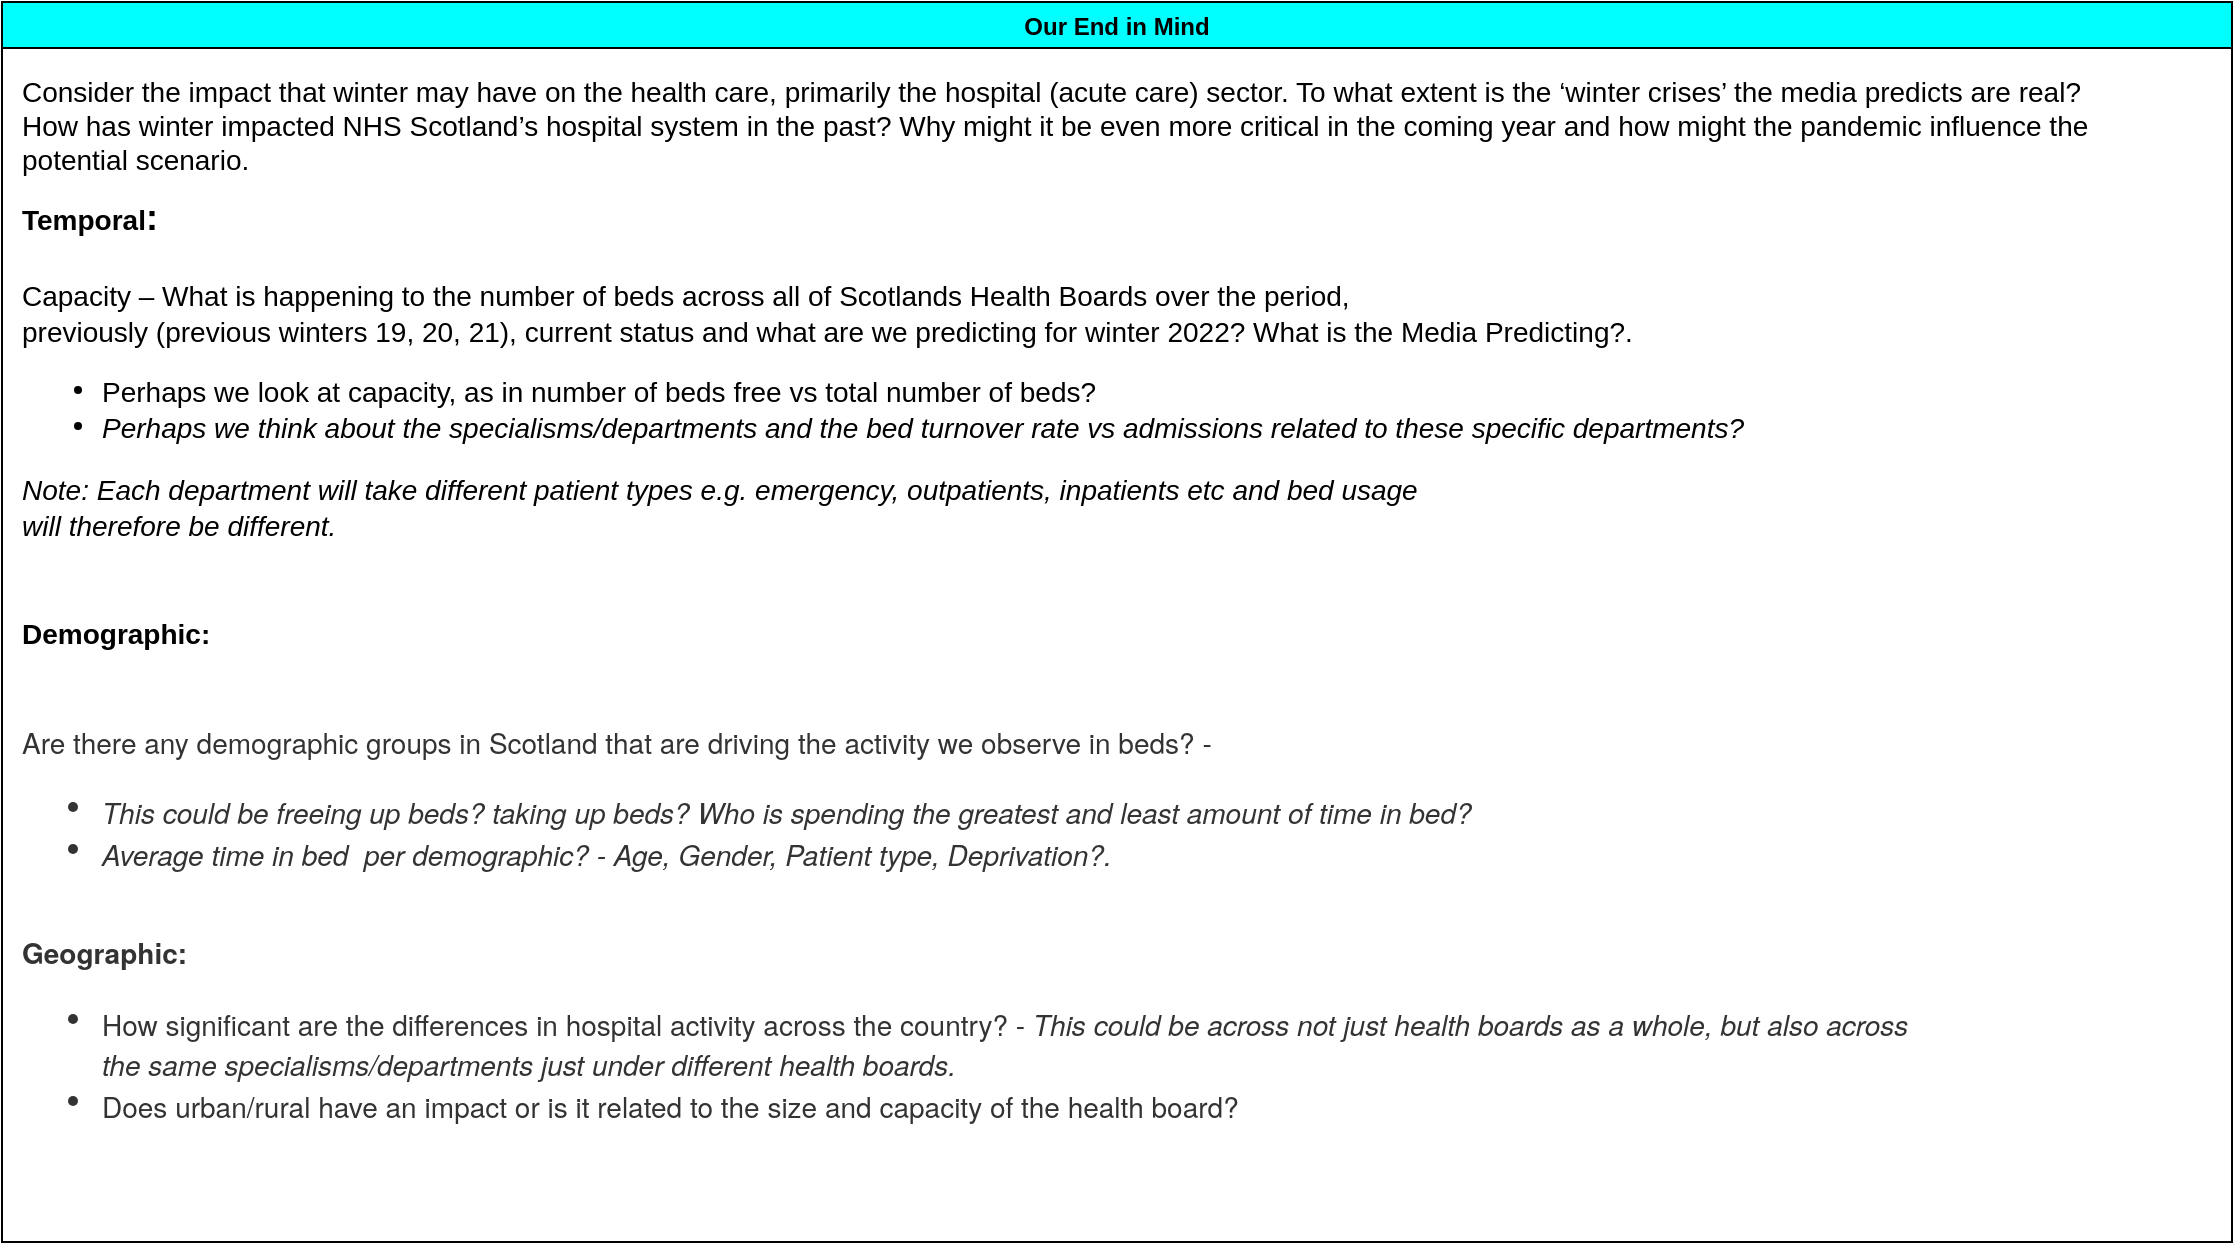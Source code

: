 <mxfile version="17.4.6" type="device" pages="6"><diagram id="GlX6mbFz8kUASvEVbTla" name="Our End In Mind"><mxGraphModel dx="1388" dy="662" grid="1" gridSize="10" guides="1" tooltips="1" connect="1" arrows="1" fold="1" page="1" pageScale="1" pageWidth="1169" pageHeight="827" math="0" shadow="0"><root><mxCell id="0"/><mxCell id="1" parent="0"/><mxCell id="2uGjgnlMNo78ubSBGD05-1" value="Our End in Mind" style="swimlane;fillColor=#00FFFF;" vertex="1" parent="1"><mxGeometry x="40" y="30" width="1115" height="620" as="geometry"><mxRectangle x="40" y="30" width="120" height="23" as="alternateBounds"/></mxGeometry></mxCell><mxCell id="2uGjgnlMNo78ubSBGD05-2" value="&lt;font&gt;&lt;span style=&quot;vertical-align: sub&quot;&gt;&lt;font&gt;&lt;font&gt;&lt;b&gt;&lt;font&gt;&lt;font&gt;&lt;font style=&quot;font-size: 14px&quot;&gt;Temporal&lt;/font&gt;&lt;span style=&quot;font-size: 18px&quot;&gt;:&lt;/span&gt;&lt;/font&gt;&lt;br&gt;&lt;/font&gt;&lt;/b&gt;&lt;br&gt;&lt;/font&gt;&lt;font&gt;&lt;font style=&quot;font-size: 14px&quot;&gt;Capacity – What is happening to the number of beds across all of Scotlands Health Boards over the period, &lt;br&gt;previously (previous winters 19, 20, 21), current status and what are we predicting for winter 2022? What is the Media Predicting?.&lt;br&gt;&lt;/font&gt;&lt;ul&gt;&lt;li&gt;&lt;font&gt;&lt;span style=&quot;vertical-align: sub&quot;&gt;&lt;font&gt;&lt;font style=&quot;font-size: 14px&quot;&gt;Perhaps we look at capacity, as in number of beds free vs total number of beds?&amp;nbsp;&lt;/font&gt;&lt;/font&gt;&lt;/span&gt;&lt;/font&gt;&lt;/li&gt;&lt;li&gt;&lt;font&gt;&lt;span style=&quot;vertical-align: sub&quot;&gt;&lt;font&gt;&lt;font style=&quot;font-size: 14px&quot;&gt;&lt;i&gt;Perhaps we think about the specialisms/departments and the bed turnover rate vs admissions related to these specific departments?&lt;/i&gt;&lt;/font&gt;&lt;/font&gt;&lt;/span&gt;&lt;/font&gt;&lt;/li&gt;&lt;/ul&gt;&lt;i&gt;&lt;font style=&quot;font-size: 14px&quot;&gt;Note: Each department will take different patient types e.g. emergency, outpatients, in&lt;/font&gt;&lt;/i&gt;&lt;i&gt;&lt;font style=&quot;font-size: 14px&quot;&gt;patients etc and bed usage &lt;br&gt;will therefore be different.&amp;nbsp;&lt;/font&gt;&lt;br&gt;&lt;/i&gt;&lt;br&gt;&lt;/font&gt;&lt;/font&gt;&lt;/span&gt;&lt;span style=&quot;vertical-align: sub&quot;&gt;&lt;font style=&quot;font-size: 14px&quot;&gt;&lt;font&gt;&lt;br&gt;&lt;b&gt;Demographic:&lt;/b&gt;&amp;nbsp;&lt;br&gt;&lt;span style=&quot;background-color: rgb(248 , 249 , 250)&quot;&gt;&lt;br&gt;&lt;br&gt;&lt;/span&gt;&lt;/font&gt;&lt;font&gt;&lt;font&gt;&lt;span style=&quot;background-color: rgb(255 , 255 , 255) ; color: rgb(51 , 51 , 51) ; font-family: &amp;#34;helvetica neue&amp;#34; , &amp;#34;helvetica&amp;#34; , &amp;#34;arial&amp;#34; , sans-serif&quot;&gt;Are there any demographic groups in Scotland that are driving the activity we observe in beds? - &lt;br&gt;&lt;ul&gt;&lt;li&gt;&lt;font&gt;&lt;span style=&quot;vertical-align: sub&quot;&gt;&lt;font&gt;&lt;font&gt;&lt;span style=&quot;background-color: rgb(255 , 255 , 255) ; color: rgb(51 , 51 , 51) ; font-family: &amp;#34;helvetica neue&amp;#34; , &amp;#34;helvetica&amp;#34; , &amp;#34;arial&amp;#34; , sans-serif&quot;&gt;&lt;i&gt;This could be freeing up beds? taking up beds? Who is spending the greatest and least amount of time in bed?&amp;nbsp;&lt;/i&gt;&lt;/span&gt;&lt;/font&gt;&lt;/font&gt;&lt;/span&gt;&lt;/font&gt;&lt;i&gt;&amp;nbsp;&lt;/i&gt;&lt;/li&gt;&lt;li&gt;&lt;font&gt;&lt;span style=&quot;vertical-align: sub&quot;&gt;&lt;font&gt;&lt;font&gt;&lt;span style=&quot;background-color: rgb(255 , 255 , 255) ; color: rgb(51 , 51 , 51) ; font-family: &amp;#34;helvetica neue&amp;#34; , &amp;#34;helvetica&amp;#34; , &amp;#34;arial&amp;#34; , sans-serif&quot;&gt;&lt;i&gt;Average time in bed&amp;nbsp; per demographic? - Age, Gender, Patient type, Deprivation?.&amp;nbsp;&amp;nbsp;&lt;/i&gt;&lt;/span&gt;&lt;/font&gt;&lt;/font&gt;&lt;/span&gt;&lt;/font&gt;&lt;/li&gt;&lt;/ul&gt;&lt;/span&gt;&lt;span style=&quot;background-color: rgb(255 , 255 , 255) ; color: rgb(51 , 51 , 51)&quot;&gt;&lt;br&gt;&lt;font face=&quot;helvetica neue, helvetica, arial, sans-serif&quot;&gt;&lt;b&gt;Geographic:&lt;/b&gt;&lt;br&gt;&lt;ul&gt;&lt;li&gt;&lt;font&gt;&lt;span style=&quot;vertical-align: sub&quot;&gt;&lt;font&gt;&lt;font&gt;&lt;span style=&quot;background-color: rgb(255 , 255 , 255) ; color: rgb(51 , 51 , 51) ; font-family: &amp;#34;helvetica neue&amp;#34; , &amp;#34;helvetica&amp;#34; , &amp;#34;arial&amp;#34; , sans-serif&quot;&gt;&lt;font&gt;How significant are the differences in hospital activity across the country? - &lt;i&gt;This could be across not just health boards as a whole, but also across&lt;br&gt;the same specialisms/departments just under different health boards.&lt;/i&gt;&lt;/font&gt;&lt;/span&gt;&lt;/font&gt;&lt;/font&gt;&lt;/span&gt;&lt;/font&gt;&lt;/li&gt;&lt;li&gt;&lt;font&gt;&lt;span style=&quot;vertical-align: sub&quot;&gt;&lt;font&gt;&lt;font&gt;&lt;span style=&quot;background-color: rgb(255 , 255 , 255) ; color: rgb(51 , 51 , 51) ; font-family: &amp;#34;helvetica neue&amp;#34; , &amp;#34;helvetica&amp;#34; , &amp;#34;arial&amp;#34; , sans-serif&quot;&gt;&lt;font&gt;Does urban/rural have an impact or is it related to the size and capacity of the health board?&lt;/font&gt;&lt;/span&gt;&lt;/font&gt;&lt;/font&gt;&lt;/span&gt;&lt;/font&gt;&lt;/li&gt;&lt;/ul&gt;&lt;/font&gt;&lt;/span&gt;&lt;/font&gt;&lt;/font&gt;&lt;/font&gt;&lt;br&gt;&lt;/span&gt;&lt;/font&gt;" style="text;html=1;align=left;verticalAlign=middle;resizable=0;points=[];autosize=1;strokeColor=none;fillColor=none;" vertex="1" parent="2uGjgnlMNo78ubSBGD05-1"><mxGeometry x="7.5" y="110" width="970" height="470" as="geometry"/></mxCell><mxCell id="fpiSFOOWNz_aG5otJTmO-1" value="Consider the impact that winter may have on the health care, primarily the hospital (acute care) sector. To what extent is the ‘winter crises’ the media predicts are real? How has winter impacted NHS Scotland’s hospital system in the past? Why might it be even more critical in the coming year and how might the pandemic influence the potential scenario." style="text;whiteSpace=wrap;html=1;fontSize=14;" vertex="1" parent="2uGjgnlMNo78ubSBGD05-1"><mxGeometry x="7.5" y="30" width="1052.5" height="100" as="geometry"/></mxCell></root></mxGraphModel></diagram><diagram id="I1OXGMX76CSZ4z5Can5I" name="Overview"><mxGraphModel dx="1666" dy="794" grid="1" gridSize="10" guides="1" tooltips="1" connect="1" arrows="1" fold="1" page="1" pageScale="1" pageWidth="1169" pageHeight="827" math="0" shadow="0"><root><mxCell id="0"/><mxCell id="1" parent="0"/></root></mxGraphModel></diagram><diagram id="3H05-nXLu_5Mabc5urhg" name="Temporal Datasets"><mxGraphModel dx="1666" dy="794" grid="1" gridSize="10" guides="1" tooltips="1" connect="1" arrows="1" fold="1" page="1" pageScale="1" pageWidth="1169" pageHeight="827" math="0" shadow="0"><root><mxCell id="0"/><mxCell id="1" parent="0"/><mxCell id="9WzhLhmVyPRc_35HYJyd-1" value="Temporal Datasets" style="swimlane;fontStyle=0;childLayout=stackLayout;horizontal=1;startSize=26;horizontalStack=0;resizeParent=1;resizeParentMax=0;resizeLast=0;collapsible=1;marginBottom=0;align=center;fontSize=14;fillColor=#00FFFF;" vertex="1" parent="1"><mxGeometry x="90" y="40" width="1040" height="400" as="geometry"/></mxCell><mxCell id="9WzhLhmVyPRc_35HYJyd-2" value="1.  Beds by Board of Treatment &amp; Speciality  -- Data showing quarterly information on hospital beds. &#10;&#10;&#10;2. Activity by board of treatment and speciality  -- Data showing Specialty breakdown for inpatient and daycase activity (episode and stays) by health board of treatment of the patients.&#10;&#10;&#10;3. " style="text;strokeColor=none;fillColor=none;spacingLeft=4;spacingRight=4;overflow=hidden;rotatable=0;points=[[0,0.5],[1,0.5]];portConstraint=eastwest;fontSize=12;" vertex="1" parent="9WzhLhmVyPRc_35HYJyd-1"><mxGeometry y="26" width="1040" height="374" as="geometry"/></mxCell></root></mxGraphModel></diagram><diagram id="SIPM2s78QHkORL5ewTdE" name="Demographics Dataset"><mxGraphModel dx="1666" dy="794" grid="1" gridSize="10" guides="1" tooltips="1" connect="1" arrows="1" fold="1" page="1" pageScale="1" pageWidth="1169" pageHeight="827" math="0" shadow="0"><root><mxCell id="0"/><mxCell id="1" parent="0"/><mxCell id="nKHKRqTXwr1qi2CIw8BD-1" value="Demographic Datesets" style="swimlane;fontStyle=0;childLayout=stackLayout;horizontal=1;startSize=26;horizontalStack=0;resizeParent=1;resizeParentMax=0;resizeLast=0;collapsible=1;marginBottom=0;align=center;fontSize=14;fillColor=#00FFFF;" vertex="1" parent="1"><mxGeometry x="170" y="50" width="820" height="56" as="geometry"/></mxCell><mxCell id="nKHKRqTXwr1qi2CIw8BD-2" value="Age and sex breakdown for inpatient and daycase activity (episode and stays) by health board of treatment of the patients." style="text;strokeColor=none;fillColor=none;spacingLeft=4;spacingRight=4;overflow=hidden;rotatable=0;points=[[0,0.5],[1,0.5]];portConstraint=eastwest;fontSize=12;" vertex="1" parent="nKHKRqTXwr1qi2CIw8BD-1"><mxGeometry y="26" width="820" height="30" as="geometry"/></mxCell></root></mxGraphModel></diagram><diagram id="v8dVN4Lu89c_Oax-r1fJ" name="Geographic Dataset"><mxGraphModel dx="1666" dy="794" grid="1" gridSize="10" guides="1" tooltips="1" connect="1" arrows="1" fold="1" page="1" pageScale="1" pageWidth="1169" pageHeight="827" math="0" shadow="0"><root><mxCell id="0"/><mxCell id="1" parent="0"/><mxCell id="vEPdaeCg0ezjwsxYWTPL-1" value="Geographic Datasets" style="swimlane;fontStyle=0;childLayout=stackLayout;horizontal=1;startSize=26;horizontalStack=0;resizeParent=1;resizeParentMax=0;resizeLast=0;collapsible=1;marginBottom=0;align=center;fontSize=14;fillColor=#00FFFF;" vertex="1" parent="1"><mxGeometry x="150" y="40" width="820" height="116" as="geometry"/></mxCell><mxCell id="vEPdaeCg0ezjwsxYWTPL-2" value="Item 1" style="text;strokeColor=none;fillColor=none;spacingLeft=4;spacingRight=4;overflow=hidden;rotatable=0;points=[[0,0.5],[1,0.5]];portConstraint=eastwest;fontSize=12;" vertex="1" parent="vEPdaeCg0ezjwsxYWTPL-1"><mxGeometry y="26" width="820" height="30" as="geometry"/></mxCell><mxCell id="vEPdaeCg0ezjwsxYWTPL-3" value="Item 2" style="text;strokeColor=none;fillColor=none;spacingLeft=4;spacingRight=4;overflow=hidden;rotatable=0;points=[[0,0.5],[1,0.5]];portConstraint=eastwest;fontSize=12;" vertex="1" parent="vEPdaeCg0ezjwsxYWTPL-1"><mxGeometry y="56" width="820" height="30" as="geometry"/></mxCell><mxCell id="vEPdaeCg0ezjwsxYWTPL-4" value="Item 3" style="text;strokeColor=none;fillColor=none;spacingLeft=4;spacingRight=4;overflow=hidden;rotatable=0;points=[[0,0.5],[1,0.5]];portConstraint=eastwest;fontSize=12;" vertex="1" parent="vEPdaeCg0ezjwsxYWTPL-1"><mxGeometry y="86" width="820" height="30" as="geometry"/></mxCell></root></mxGraphModel></diagram><diagram id="av4VMGr4A3PsQbce8ijw" name="Miscellaneous"><mxGraphModel dx="1666" dy="794" grid="1" gridSize="10" guides="1" tooltips="1" connect="1" arrows="1" fold="1" page="1" pageScale="1" pageWidth="1169" pageHeight="827" math="0" shadow="0"><root><mxCell id="0"/><mxCell id="1" parent="0"/></root></mxGraphModel></diagram></mxfile>